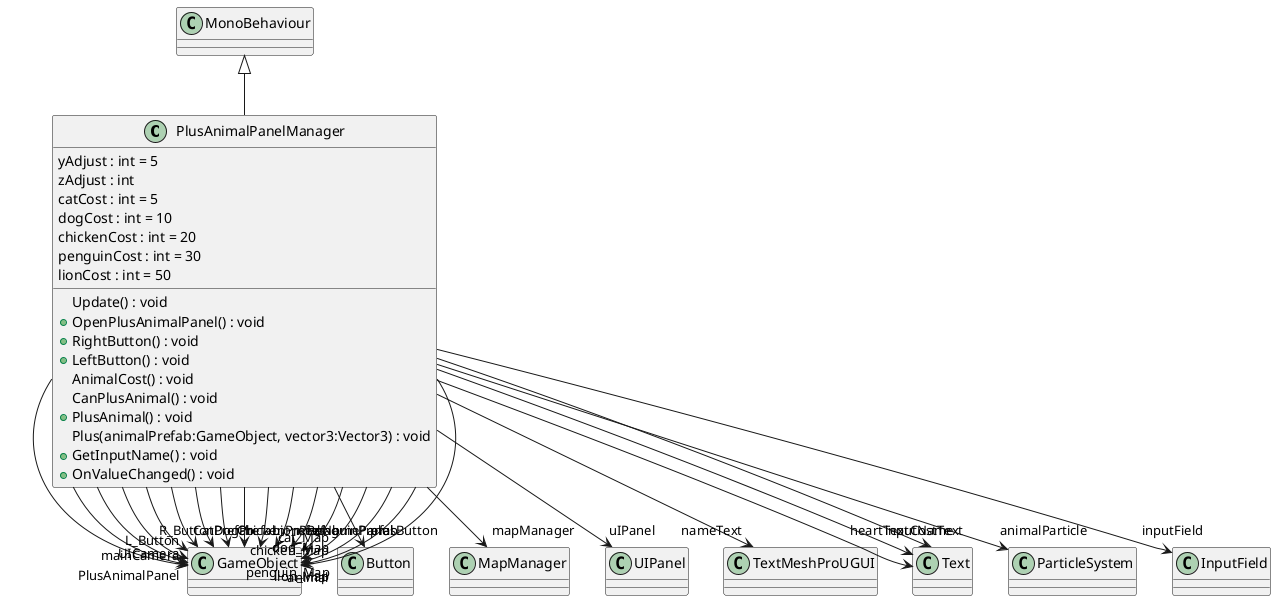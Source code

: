 @startuml
class PlusAnimalPanelManager {
    yAdjust : int = 5
    zAdjust : int
    catCost : int = 5
    dogCost : int = 10
    chickenCost : int = 20
    penguinCost : int = 30
    lionCost : int = 50
    Update() : void
    + OpenPlusAnimalPanel() : void
    + RightButton() : void
    + LeftButton() : void
    AnimalCost() : void
    CanPlusAnimal() : void
    + PlusAnimal() : void
    Plus(animalPrefab:GameObject, vector3:Vector3) : void
    + GetInputName() : void
    + OnValueChanged() : void
}
MonoBehaviour <|-- PlusAnimalPanelManager
PlusAnimalPanelManager --> "PlusAnimalPanel" GameObject
PlusAnimalPanelManager --> "mainCamera" GameObject
PlusAnimalPanelManager --> "UICamera" GameObject
PlusAnimalPanelManager --> "R_Button" GameObject
PlusAnimalPanelManager --> "L_Button" GameObject
PlusAnimalPanelManager --> "CatPrefab" GameObject
PlusAnimalPanelManager --> "DogPrefab" GameObject
PlusAnimalPanelManager --> "ChickenPrefab" GameObject
PlusAnimalPanelManager --> "PenguinPrefab" GameObject
PlusAnimalPanelManager --> "LionPrefab" GameObject
PlusAnimalPanelManager --> "newNamePanel" GameObject
PlusAnimalPanelManager --> "cat_Map" GameObject
PlusAnimalPanelManager --> "dog_Map" GameObject
PlusAnimalPanelManager --> "chicken_Map" GameObject
PlusAnimalPanelManager --> "penguin_Map" GameObject
PlusAnimalPanelManager --> "lion_Map" GameObject
PlusAnimalPanelManager --> "plusButton" Button
PlusAnimalPanelManager --> "mapManager" MapManager
PlusAnimalPanelManager --> "uIPanel" UIPanel
PlusAnimalPanelManager --> "nameText" TextMeshProUGUI
PlusAnimalPanelManager --> "heartText" Text
PlusAnimalPanelManager --> "CostText" Text
PlusAnimalPanelManager --> "animalParticle" ParticleSystem
PlusAnimalPanelManager --> "animal" GameObject
PlusAnimalPanelManager --> "inputField" InputField
PlusAnimalPanelManager --> "inputName" Text
@enduml
